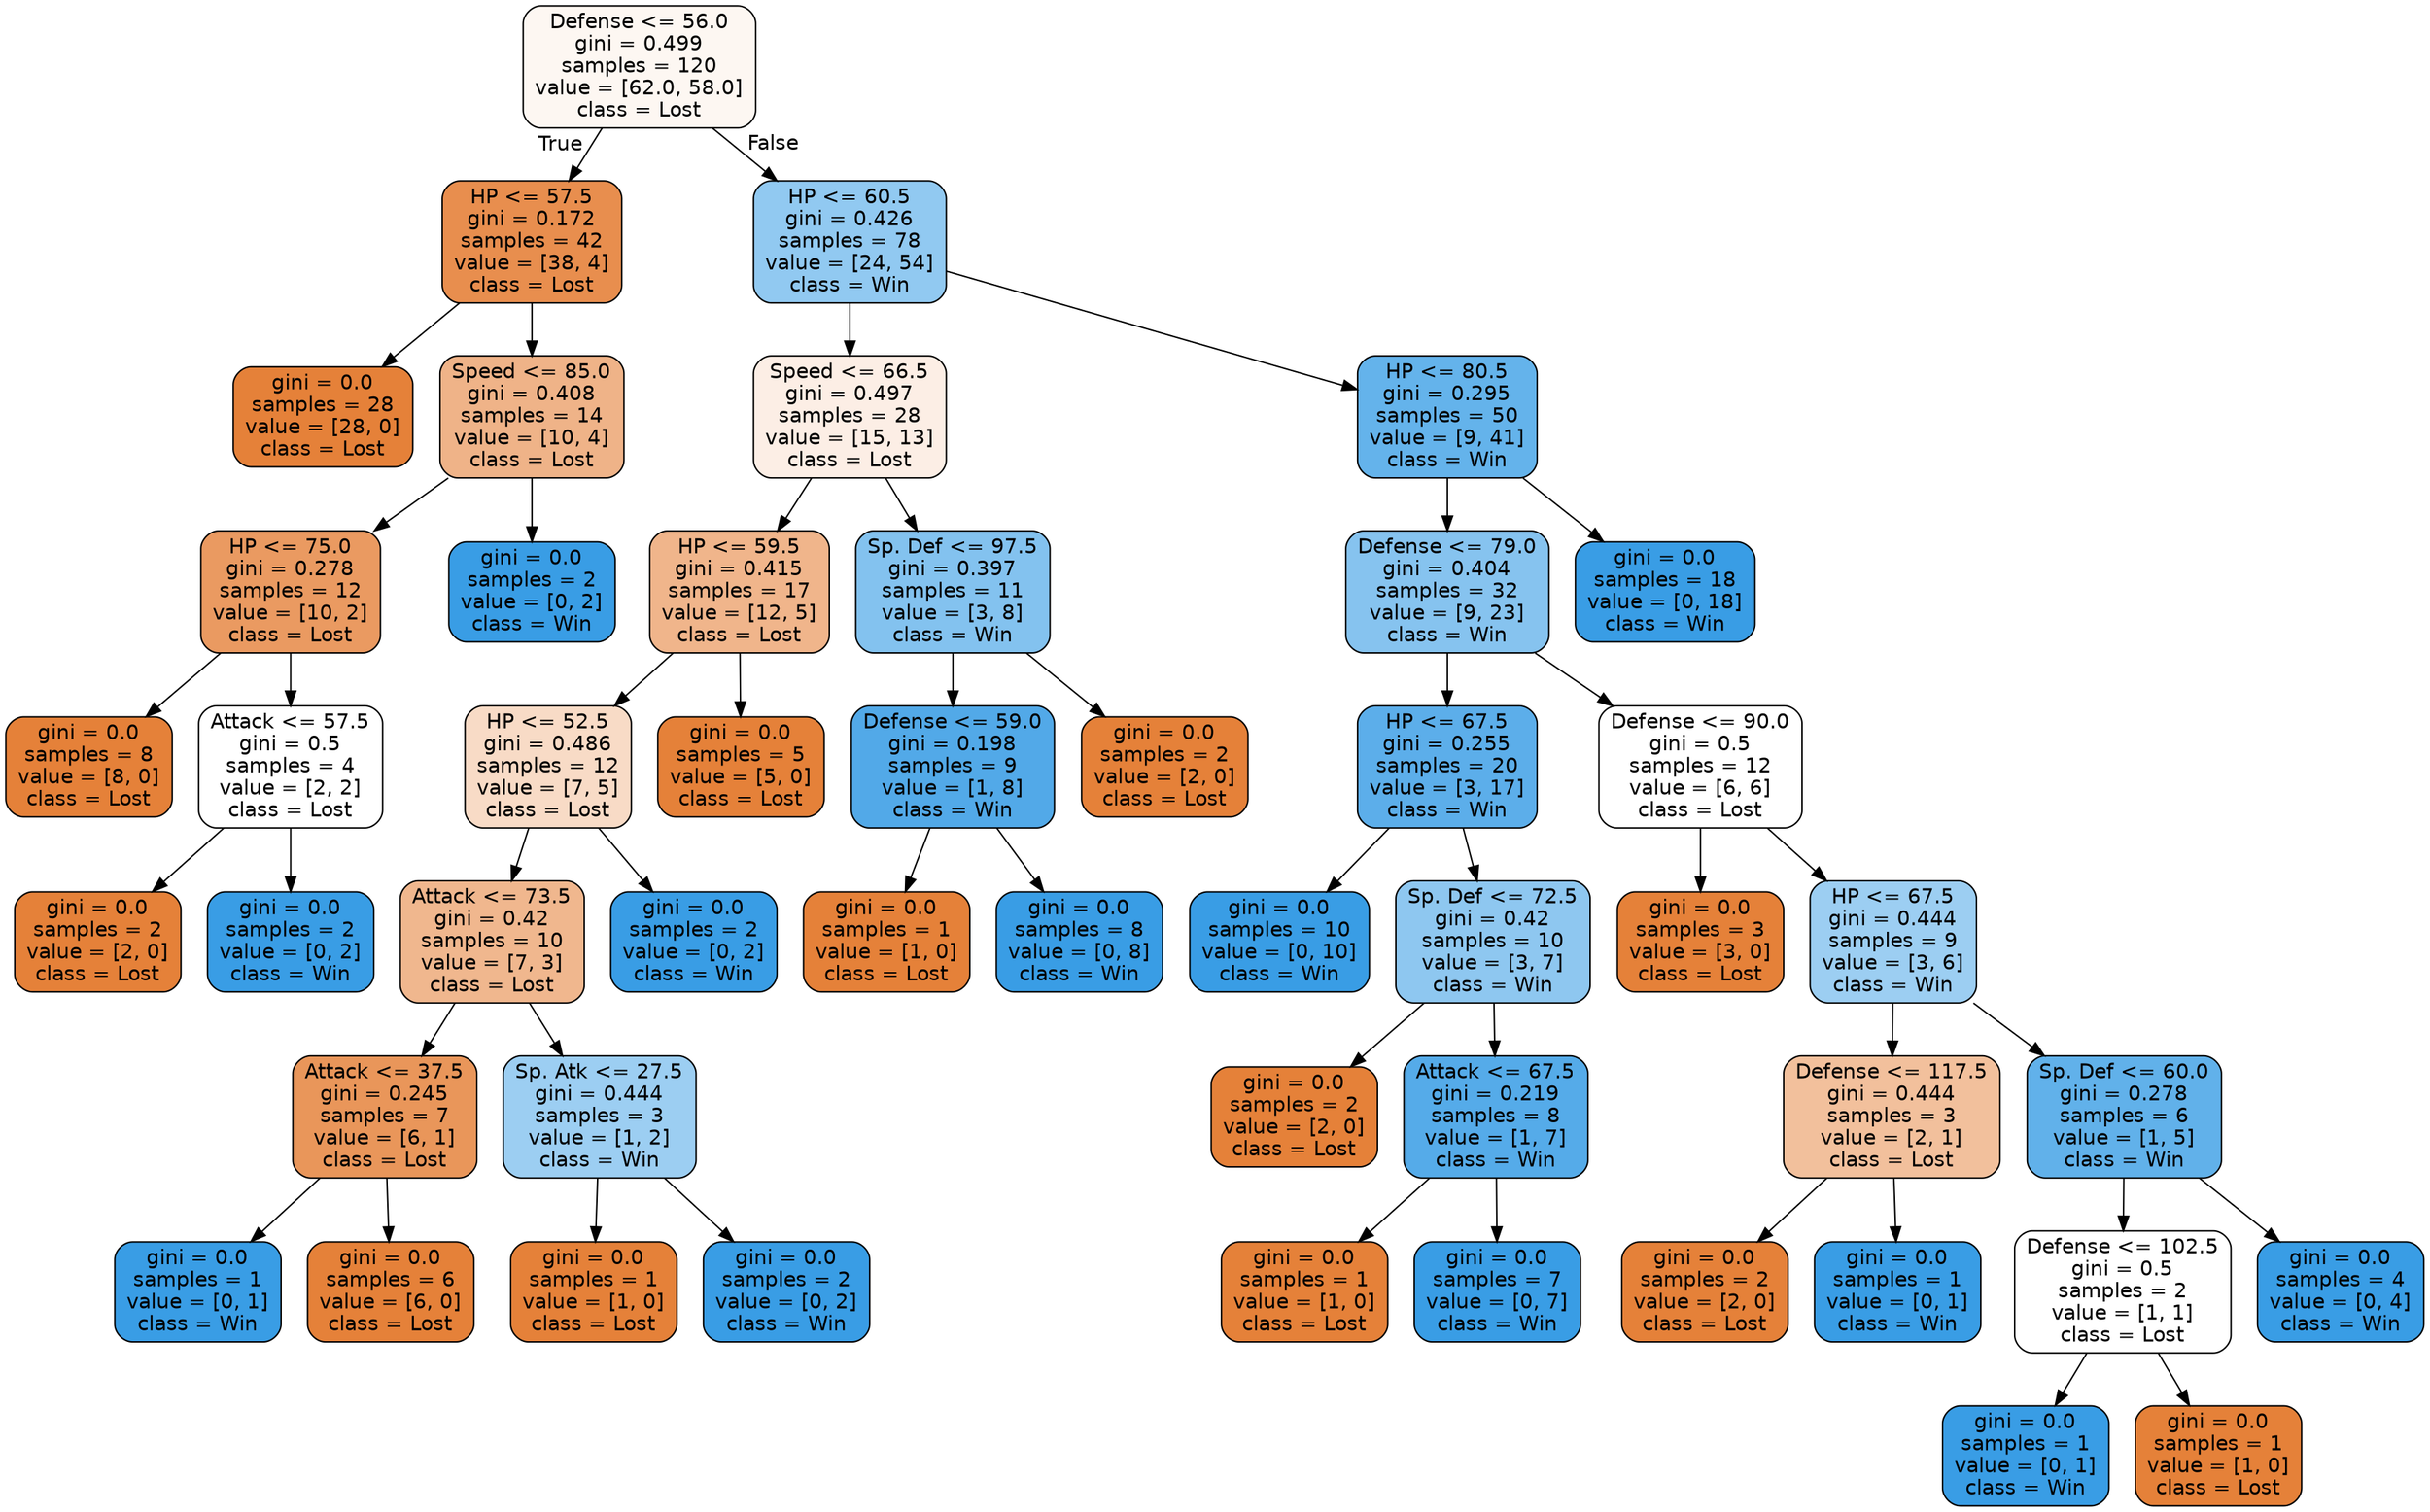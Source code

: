 digraph Tree {
node [shape=box, style="filled, rounded", color="black", fontname="helvetica"] ;
edge [fontname="helvetica"] ;
0 [label="Defense <= 56.0\ngini = 0.499\nsamples = 120\nvalue = [62.0, 58.0]\nclass = Lost", fillcolor="#fdf7f2"] ;
1 [label="HP <= 57.5\ngini = 0.172\nsamples = 42\nvalue = [38, 4]\nclass = Lost", fillcolor="#e88e4e"] ;
0 -> 1 [labeldistance=2.5, labelangle=45, headlabel="True"] ;
2 [label="gini = 0.0\nsamples = 28\nvalue = [28, 0]\nclass = Lost", fillcolor="#e58139"] ;
1 -> 2 ;
3 [label="Speed <= 85.0\ngini = 0.408\nsamples = 14\nvalue = [10, 4]\nclass = Lost", fillcolor="#efb388"] ;
1 -> 3 ;
4 [label="HP <= 75.0\ngini = 0.278\nsamples = 12\nvalue = [10, 2]\nclass = Lost", fillcolor="#ea9a61"] ;
3 -> 4 ;
5 [label="gini = 0.0\nsamples = 8\nvalue = [8, 0]\nclass = Lost", fillcolor="#e58139"] ;
4 -> 5 ;
6 [label="Attack <= 57.5\ngini = 0.5\nsamples = 4\nvalue = [2, 2]\nclass = Lost", fillcolor="#ffffff"] ;
4 -> 6 ;
7 [label="gini = 0.0\nsamples = 2\nvalue = [2, 0]\nclass = Lost", fillcolor="#e58139"] ;
6 -> 7 ;
8 [label="gini = 0.0\nsamples = 2\nvalue = [0, 2]\nclass = Win", fillcolor="#399de5"] ;
6 -> 8 ;
9 [label="gini = 0.0\nsamples = 2\nvalue = [0, 2]\nclass = Win", fillcolor="#399de5"] ;
3 -> 9 ;
10 [label="HP <= 60.5\ngini = 0.426\nsamples = 78\nvalue = [24, 54]\nclass = Win", fillcolor="#91c9f1"] ;
0 -> 10 [labeldistance=2.5, labelangle=-45, headlabel="False"] ;
11 [label="Speed <= 66.5\ngini = 0.497\nsamples = 28\nvalue = [15, 13]\nclass = Lost", fillcolor="#fceee5"] ;
10 -> 11 ;
12 [label="HP <= 59.5\ngini = 0.415\nsamples = 17\nvalue = [12, 5]\nclass = Lost", fillcolor="#f0b58b"] ;
11 -> 12 ;
13 [label="HP <= 52.5\ngini = 0.486\nsamples = 12\nvalue = [7, 5]\nclass = Lost", fillcolor="#f8dbc6"] ;
12 -> 13 ;
14 [label="Attack <= 73.5\ngini = 0.42\nsamples = 10\nvalue = [7, 3]\nclass = Lost", fillcolor="#f0b78e"] ;
13 -> 14 ;
15 [label="Attack <= 37.5\ngini = 0.245\nsamples = 7\nvalue = [6, 1]\nclass = Lost", fillcolor="#e9965a"] ;
14 -> 15 ;
16 [label="gini = 0.0\nsamples = 1\nvalue = [0, 1]\nclass = Win", fillcolor="#399de5"] ;
15 -> 16 ;
17 [label="gini = 0.0\nsamples = 6\nvalue = [6, 0]\nclass = Lost", fillcolor="#e58139"] ;
15 -> 17 ;
18 [label="Sp. Atk <= 27.5\ngini = 0.444\nsamples = 3\nvalue = [1, 2]\nclass = Win", fillcolor="#9ccef2"] ;
14 -> 18 ;
19 [label="gini = 0.0\nsamples = 1\nvalue = [1, 0]\nclass = Lost", fillcolor="#e58139"] ;
18 -> 19 ;
20 [label="gini = 0.0\nsamples = 2\nvalue = [0, 2]\nclass = Win", fillcolor="#399de5"] ;
18 -> 20 ;
21 [label="gini = 0.0\nsamples = 2\nvalue = [0, 2]\nclass = Win", fillcolor="#399de5"] ;
13 -> 21 ;
22 [label="gini = 0.0\nsamples = 5\nvalue = [5, 0]\nclass = Lost", fillcolor="#e58139"] ;
12 -> 22 ;
23 [label="Sp. Def <= 97.5\ngini = 0.397\nsamples = 11\nvalue = [3, 8]\nclass = Win", fillcolor="#83c2ef"] ;
11 -> 23 ;
24 [label="Defense <= 59.0\ngini = 0.198\nsamples = 9\nvalue = [1, 8]\nclass = Win", fillcolor="#52a9e8"] ;
23 -> 24 ;
25 [label="gini = 0.0\nsamples = 1\nvalue = [1, 0]\nclass = Lost", fillcolor="#e58139"] ;
24 -> 25 ;
26 [label="gini = 0.0\nsamples = 8\nvalue = [0, 8]\nclass = Win", fillcolor="#399de5"] ;
24 -> 26 ;
27 [label="gini = 0.0\nsamples = 2\nvalue = [2, 0]\nclass = Lost", fillcolor="#e58139"] ;
23 -> 27 ;
28 [label="HP <= 80.5\ngini = 0.295\nsamples = 50\nvalue = [9, 41]\nclass = Win", fillcolor="#64b3eb"] ;
10 -> 28 ;
29 [label="Defense <= 79.0\ngini = 0.404\nsamples = 32\nvalue = [9, 23]\nclass = Win", fillcolor="#86c3ef"] ;
28 -> 29 ;
30 [label="HP <= 67.5\ngini = 0.255\nsamples = 20\nvalue = [3, 17]\nclass = Win", fillcolor="#5caeea"] ;
29 -> 30 ;
31 [label="gini = 0.0\nsamples = 10\nvalue = [0, 10]\nclass = Win", fillcolor="#399de5"] ;
30 -> 31 ;
32 [label="Sp. Def <= 72.5\ngini = 0.42\nsamples = 10\nvalue = [3, 7]\nclass = Win", fillcolor="#8ec7f0"] ;
30 -> 32 ;
33 [label="gini = 0.0\nsamples = 2\nvalue = [2, 0]\nclass = Lost", fillcolor="#e58139"] ;
32 -> 33 ;
34 [label="Attack <= 67.5\ngini = 0.219\nsamples = 8\nvalue = [1, 7]\nclass = Win", fillcolor="#55abe9"] ;
32 -> 34 ;
35 [label="gini = 0.0\nsamples = 1\nvalue = [1, 0]\nclass = Lost", fillcolor="#e58139"] ;
34 -> 35 ;
36 [label="gini = 0.0\nsamples = 7\nvalue = [0, 7]\nclass = Win", fillcolor="#399de5"] ;
34 -> 36 ;
37 [label="Defense <= 90.0\ngini = 0.5\nsamples = 12\nvalue = [6, 6]\nclass = Lost", fillcolor="#ffffff"] ;
29 -> 37 ;
38 [label="gini = 0.0\nsamples = 3\nvalue = [3, 0]\nclass = Lost", fillcolor="#e58139"] ;
37 -> 38 ;
39 [label="HP <= 67.5\ngini = 0.444\nsamples = 9\nvalue = [3, 6]\nclass = Win", fillcolor="#9ccef2"] ;
37 -> 39 ;
40 [label="Defense <= 117.5\ngini = 0.444\nsamples = 3\nvalue = [2, 1]\nclass = Lost", fillcolor="#f2c09c"] ;
39 -> 40 ;
41 [label="gini = 0.0\nsamples = 2\nvalue = [2, 0]\nclass = Lost", fillcolor="#e58139"] ;
40 -> 41 ;
42 [label="gini = 0.0\nsamples = 1\nvalue = [0, 1]\nclass = Win", fillcolor="#399de5"] ;
40 -> 42 ;
43 [label="Sp. Def <= 60.0\ngini = 0.278\nsamples = 6\nvalue = [1, 5]\nclass = Win", fillcolor="#61b1ea"] ;
39 -> 43 ;
44 [label="Defense <= 102.5\ngini = 0.5\nsamples = 2\nvalue = [1, 1]\nclass = Lost", fillcolor="#ffffff"] ;
43 -> 44 ;
45 [label="gini = 0.0\nsamples = 1\nvalue = [0, 1]\nclass = Win", fillcolor="#399de5"] ;
44 -> 45 ;
46 [label="gini = 0.0\nsamples = 1\nvalue = [1, 0]\nclass = Lost", fillcolor="#e58139"] ;
44 -> 46 ;
47 [label="gini = 0.0\nsamples = 4\nvalue = [0, 4]\nclass = Win", fillcolor="#399de5"] ;
43 -> 47 ;
48 [label="gini = 0.0\nsamples = 18\nvalue = [0, 18]\nclass = Win", fillcolor="#399de5"] ;
28 -> 48 ;
}